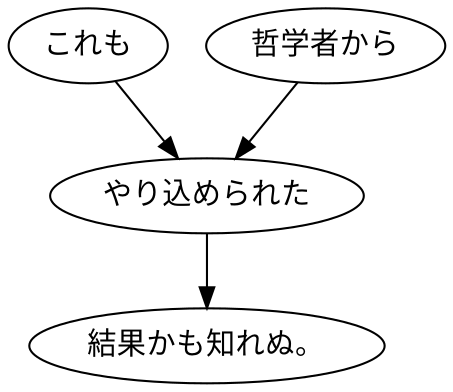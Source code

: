 digraph graph5725 {
	node0 [label="これも"];
	node1 [label="哲学者から"];
	node2 [label="やり込められた"];
	node3 [label="結果かも知れぬ。"];
	node0 -> node2;
	node1 -> node2;
	node2 -> node3;
}
